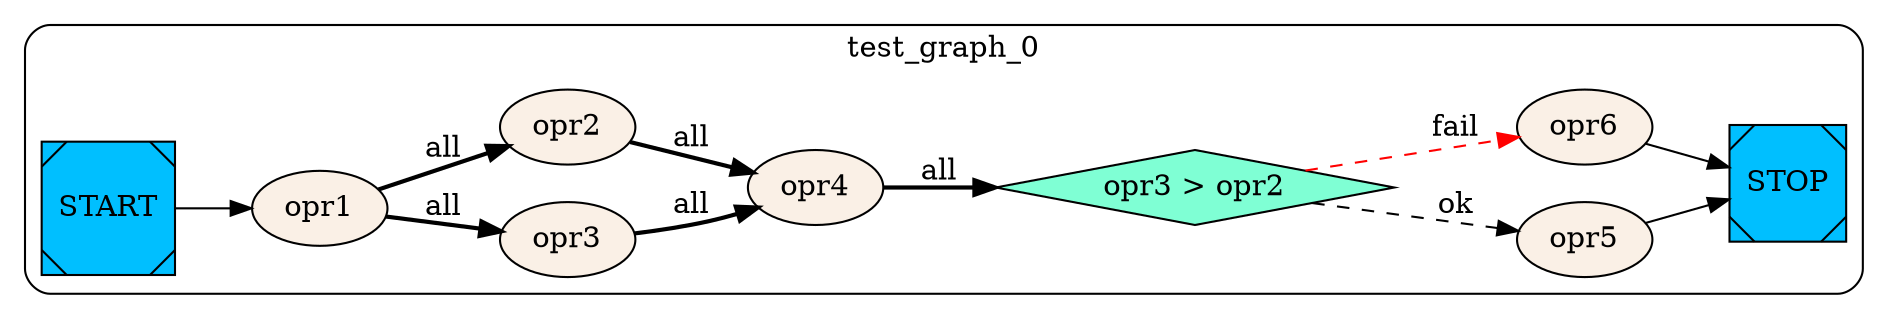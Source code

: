 digraph G {
rankdir=LR;
subgraph cluster_test_graph_0 {
style = rounded;
label = "test_graph_0";
test_graph_0__START__[color=black fillcolor=deepskyblue style=filled shape=Msquare label="START"];
test_graph_0__STOP__[color=black fillcolor=deepskyblue style=filled shape=Msquare label="STOP"];
test_graph_0_opr3 [label="opr3" color=black fillcolor=linen style=filled];
test_graph_0_opr4 [label="opr4" color=black fillcolor=linen style=filled];
test_graph_0_cond1 [label="opr3 > opr2" shape=diamond color=black fillcolor=aquamarine style=filled];
test_graph_0_opr5 [label="opr5" color=black fillcolor=linen style=filled];
test_graph_0_opr6 [label="opr6" color=black fillcolor=linen style=filled];
test_graph_0_opr1 [label="opr1" color=black fillcolor=linen style=filled];
test_graph_0_opr2 [label="opr2" color=black fillcolor=linen style=filled];

test_graph_0_opr1 -> test_graph_0_opr2 [style=bold label="all"];
test_graph_0_opr1 -> test_graph_0_opr3 [style=bold label="all"];
test_graph_0_opr2 -> test_graph_0_opr4 [style=bold label="all"];
test_graph_0_opr3 -> test_graph_0_opr4 [style=bold label="all"];
test_graph_0_opr4 -> test_graph_0_cond1 [style=bold label="all"];
test_graph_0_opr5 -> test_graph_0__STOP__;
test_graph_0_cond1 -> test_graph_0_opr5 [style=dashed label="ok"];
test_graph_0_opr6 -> test_graph_0__STOP__;
test_graph_0_cond1 -> test_graph_0_opr6 [style=dashed color=red label="fail"];
test_graph_0__START__ -> test_graph_0_opr1;
};
}
